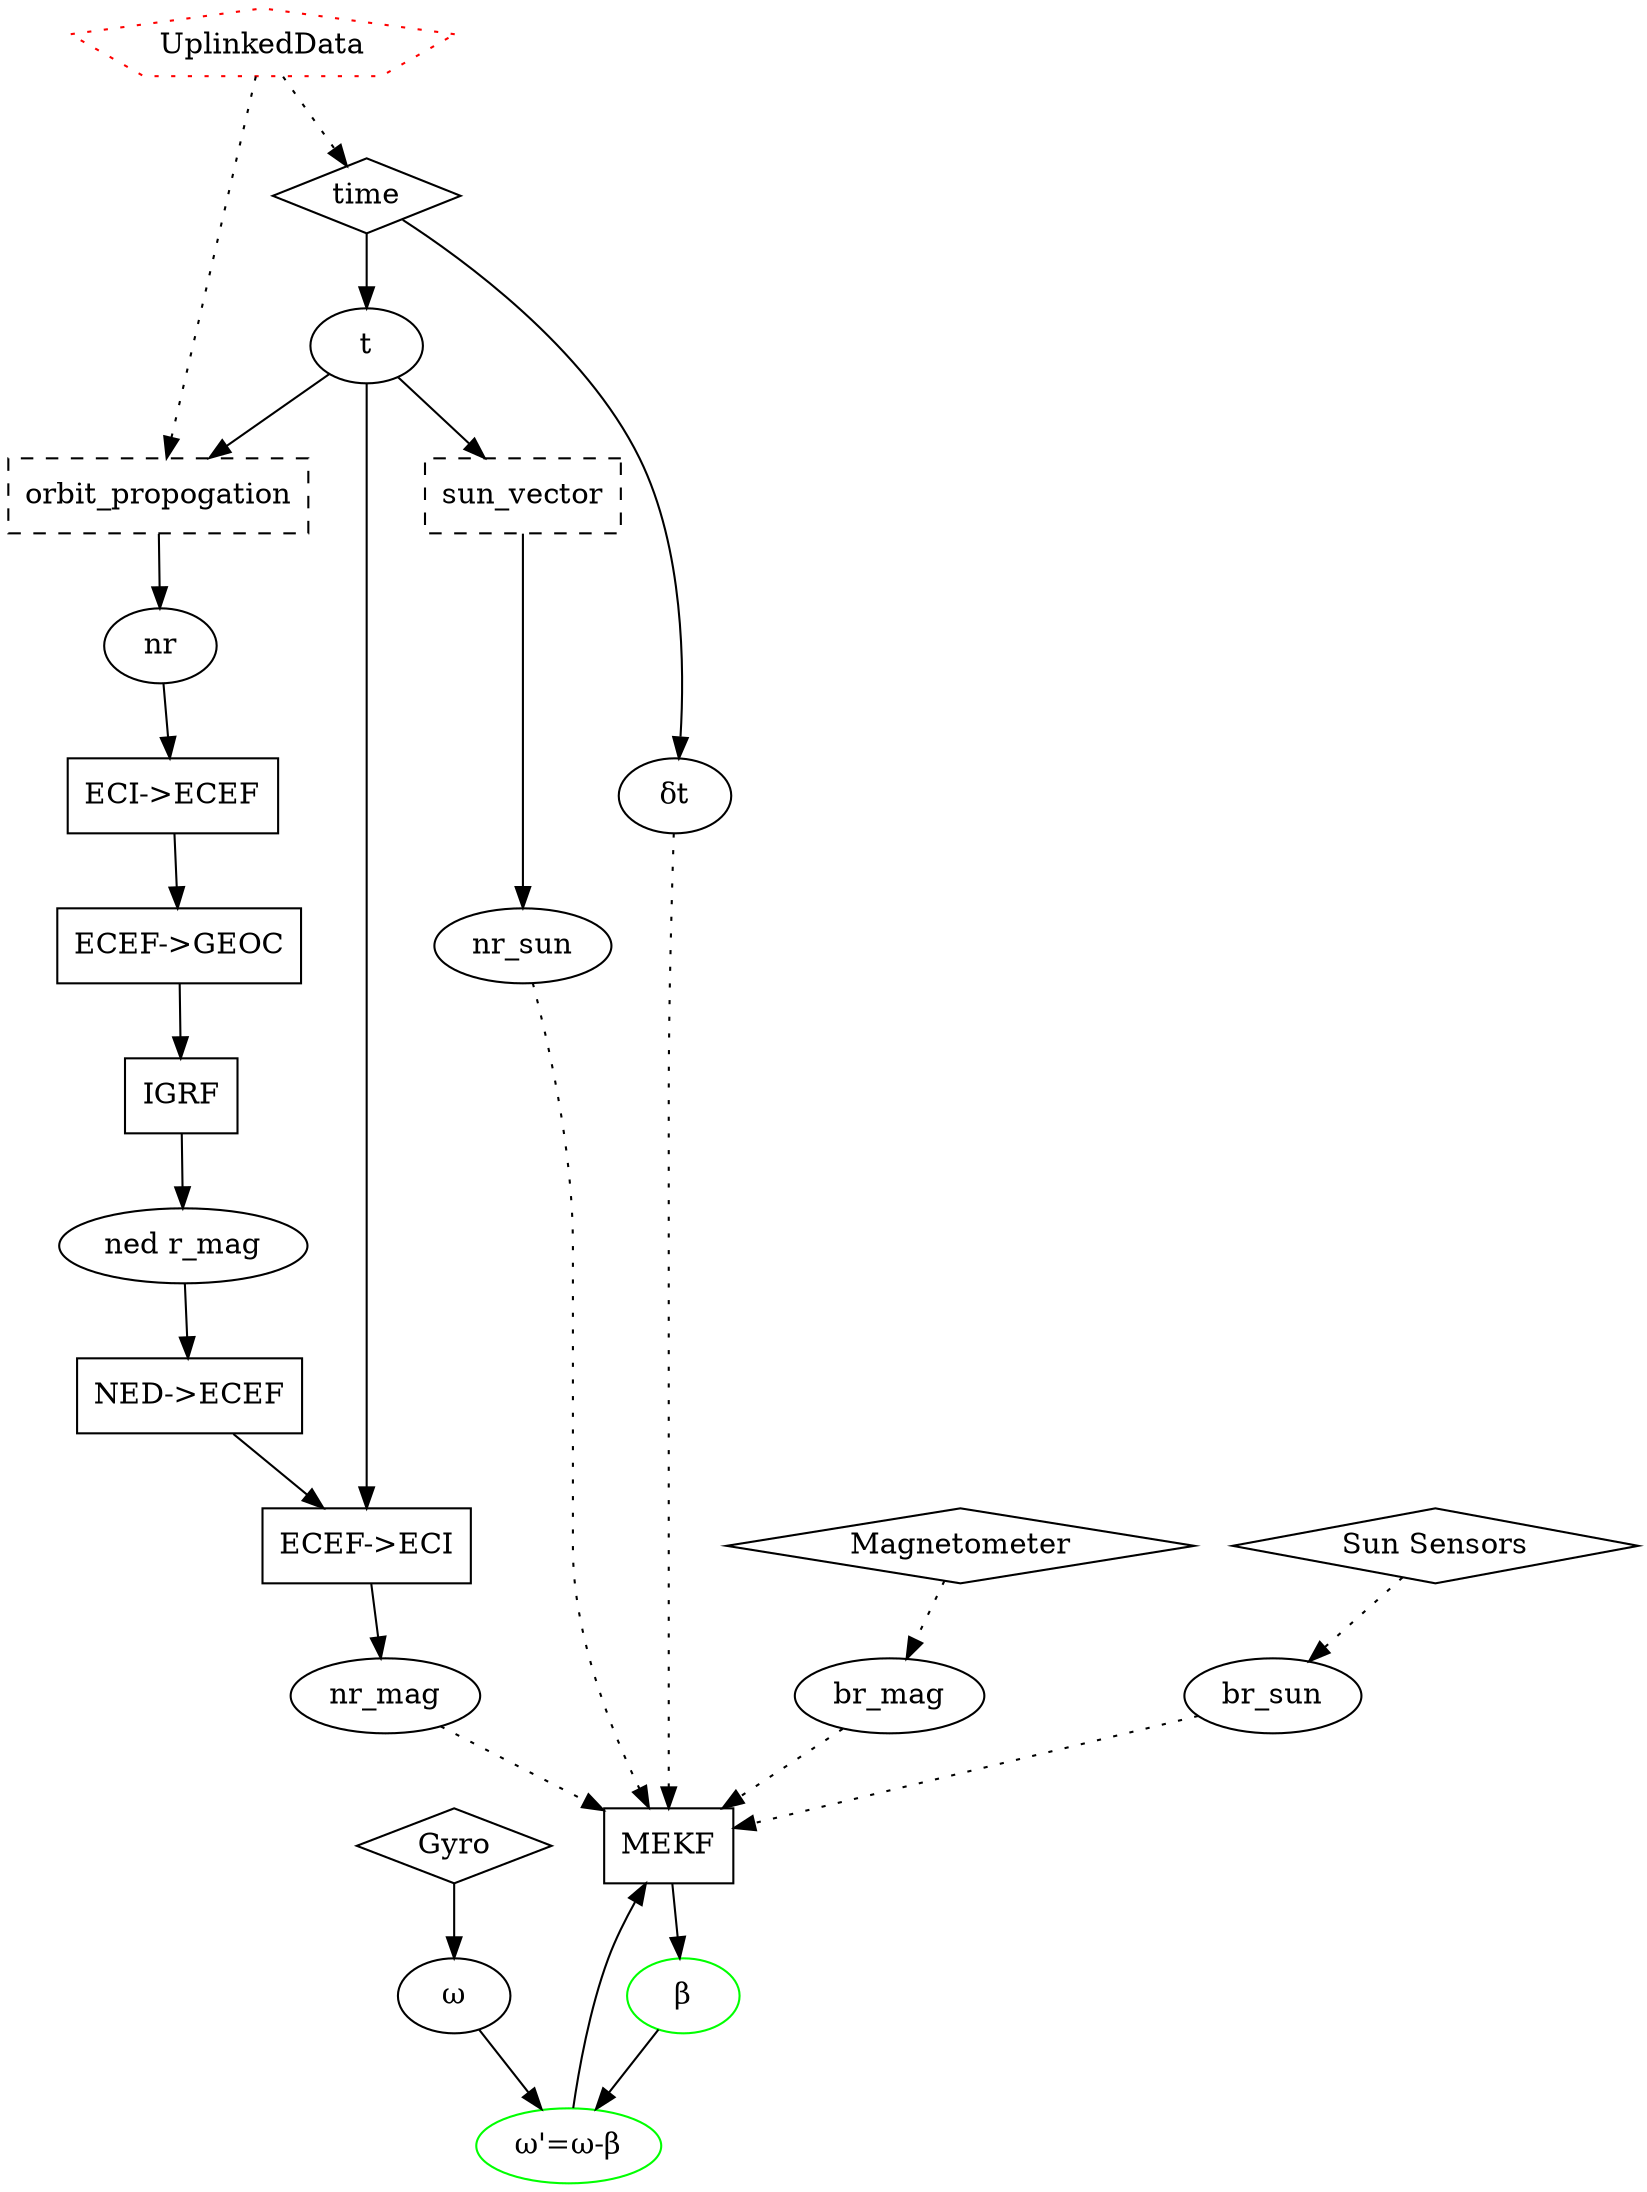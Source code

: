 digraph {
    "MEKF" [shape=rect]
    "sun_vector" [shape=rect, style=dashed]
    "IGRF" [shape=rect]
    "orbit_propogation" [shape=rect, style=dashed]
    "NED->ECEF" [shape=rect]
    "ECEF->ECI" [shape=rect]
    "ECI->ECEF" [shape=rect]
    "ECEF->GEOC" [shape=rect]
    
    "time" [shape=diamond]
    "Gyro" [shape=diamond]
    "Magnetometer" [shape=diamond]
    "Sun Sensors" [shape=diamond]

    "ω'=ω-β" [color=green]
    "β" [color=green]
    "δt"
    "ω"
    "br_mag"
    "br_sun"
    "nr_mag"
    "nr_sun"
    "t"
    "ned r_mag"
    "nr"

    "UplinkedData" [shape=pentagon, color=red, style=dotted]

    "Gyro"->"ω" 
    "ω"->"ω'=ω-β"
    "MEKF"->"β"
    "β"->"ω'=ω-β"
    "ω'=ω-β"->"MEKF"
    "time"->"δt"
    "Magnetometer"->"br_mag" [style=dotted]
    "time"->"t"
    "Sun Sensors"->"br_sun" [style=dotted]
    "sun_vector"->"nr_sun"
    "t"->"sun_vector"
    "IGRF"->"ned r_mag"
    "ned r_mag"->"NED->ECEF"
    "NED->ECEF"->"ECEF->ECI"
    "t"->"ECEF->ECI"
    "ECEF->ECI"->"nr_mag"

    "t"->"orbit_propogation"
    "orbit_propogation"->"nr"
    "nr"->"ECI->ECEF"
    "ECI->ECEF"->"ECEF->GEOC"
    "ECEF->GEOC"->"IGRF"
    "UplinkedData"->"orbit_propogation" [style=dotted]
    "UplinkedData"->"time" [style=dotted]

    "br_mag"->"MEKF" [style=dotted]
    "δt"->"MEKF" [style=dotted]
    "br_sun"->"MEKF" [style=dotted]
    "nr_mag"->"MEKF" [style=dotted]
    "nr_sun"->"MEKF" [style=dotted]
}